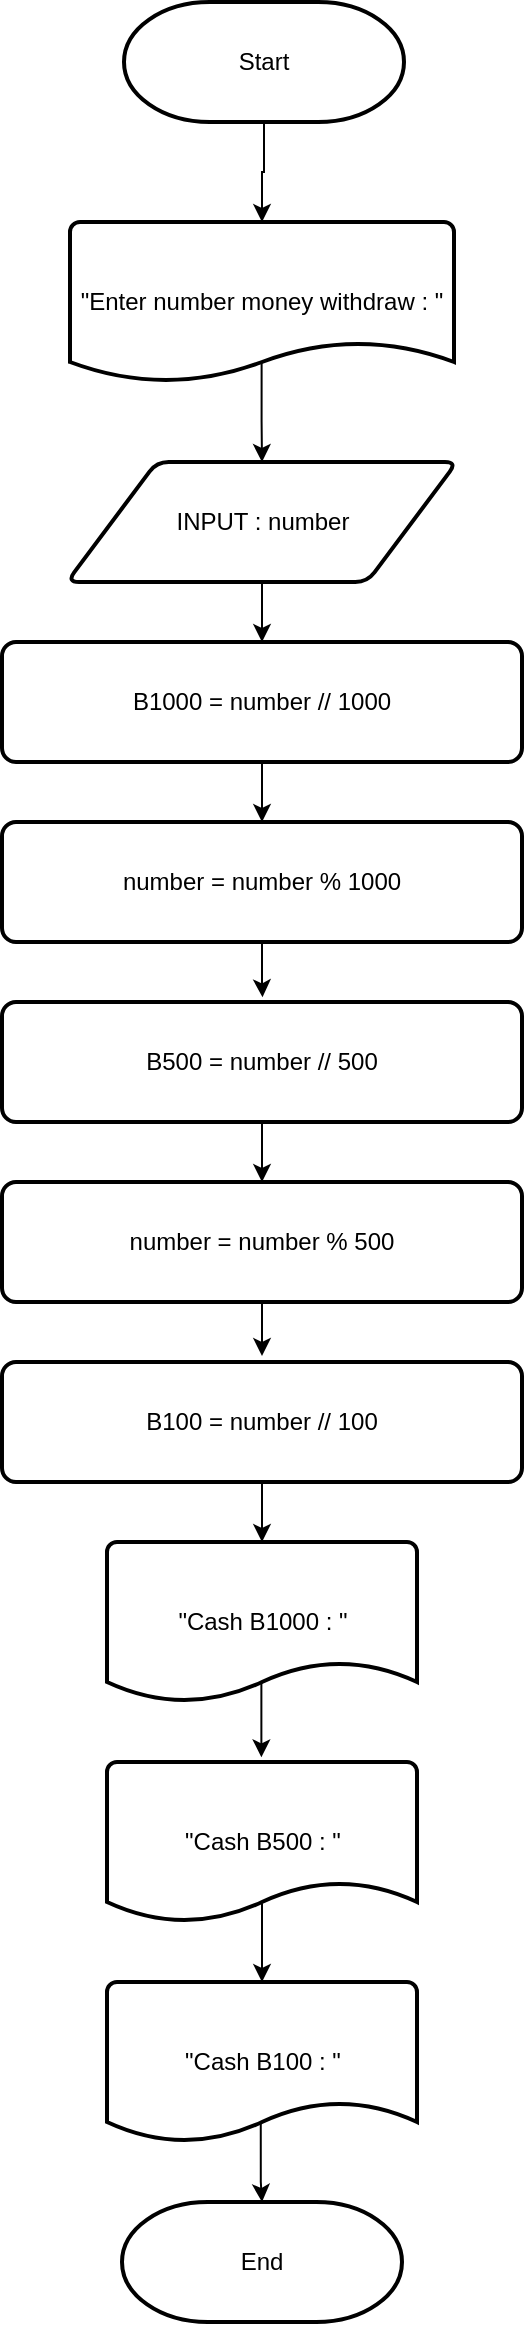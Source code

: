 <mxfile version="28.0.3">
  <diagram name="หน้า-1" id="HLbuw1RBrqAs6YHIYQfq">
    <mxGraphModel dx="664" dy="670" grid="1" gridSize="10" guides="1" tooltips="1" connect="1" arrows="1" fold="1" page="1" pageScale="1" pageWidth="850" pageHeight="1100" math="0" shadow="0">
      <root>
        <mxCell id="0" />
        <mxCell id="1" parent="0" />
        <mxCell id="eXx4Q-RtnBKRzLkyKdS7-2" value="Start" style="strokeWidth=2;html=1;shape=mxgraph.flowchart.terminator;whiteSpace=wrap;" parent="1" vertex="1">
          <mxGeometry x="355" y="30" width="140" height="60" as="geometry" />
        </mxCell>
        <mxCell id="eXx4Q-RtnBKRzLkyKdS7-12" style="edgeStyle=orthogonalEdgeStyle;rounded=0;orthogonalLoop=1;jettySize=auto;html=1;entryX=0.5;entryY=0;entryDx=0;entryDy=0;exitX=0.499;exitY=0.877;exitDx=0;exitDy=0;exitPerimeter=0;" parent="1" source="eXx4Q-RtnBKRzLkyKdS7-3" target="eXx4Q-RtnBKRzLkyKdS7-5" edge="1">
          <mxGeometry relative="1" as="geometry" />
        </mxCell>
        <mxCell id="eXx4Q-RtnBKRzLkyKdS7-3" value="&quot;Enter number money withdraw : &quot;" style="strokeWidth=2;html=1;shape=mxgraph.flowchart.document2;whiteSpace=wrap;size=0.25;" parent="1" vertex="1">
          <mxGeometry x="328" y="140" width="192" height="80" as="geometry" />
        </mxCell>
        <mxCell id="eXx4Q-RtnBKRzLkyKdS7-4" style="edgeStyle=orthogonalEdgeStyle;rounded=0;orthogonalLoop=1;jettySize=auto;html=1;exitX=0.5;exitY=1;exitDx=0;exitDy=0;exitPerimeter=0;entryX=0.5;entryY=0;entryDx=0;entryDy=0;entryPerimeter=0;" parent="1" source="eXx4Q-RtnBKRzLkyKdS7-2" target="eXx4Q-RtnBKRzLkyKdS7-3" edge="1">
          <mxGeometry relative="1" as="geometry" />
        </mxCell>
        <mxCell id="th5tDfdxi0VgpKTExj7p-1" style="edgeStyle=orthogonalEdgeStyle;rounded=0;orthogonalLoop=1;jettySize=auto;html=1;entryX=0.5;entryY=0;entryDx=0;entryDy=0;" parent="1" source="eXx4Q-RtnBKRzLkyKdS7-5" target="eXx4Q-RtnBKRzLkyKdS7-13" edge="1">
          <mxGeometry relative="1" as="geometry" />
        </mxCell>
        <mxCell id="eXx4Q-RtnBKRzLkyKdS7-5" value="INPUT : number" style="shape=parallelogram;html=1;strokeWidth=2;perimeter=parallelogramPerimeter;whiteSpace=wrap;rounded=1;arcSize=12;size=0.23;" parent="1" vertex="1">
          <mxGeometry x="326.5" y="260" width="195" height="60" as="geometry" />
        </mxCell>
        <mxCell id="th5tDfdxi0VgpKTExj7p-11" style="edgeStyle=orthogonalEdgeStyle;rounded=0;orthogonalLoop=1;jettySize=auto;html=1;entryX=0.5;entryY=0;entryDx=0;entryDy=0;" parent="1" source="eXx4Q-RtnBKRzLkyKdS7-13" target="th5tDfdxi0VgpKTExj7p-2" edge="1">
          <mxGeometry relative="1" as="geometry" />
        </mxCell>
        <mxCell id="eXx4Q-RtnBKRzLkyKdS7-13" value="B1000 = number // 1000" style="rounded=1;whiteSpace=wrap;html=1;absoluteArcSize=1;arcSize=14;strokeWidth=2;" parent="1" vertex="1">
          <mxGeometry x="294" y="350" width="260" height="60" as="geometry" />
        </mxCell>
        <mxCell id="eXx4Q-RtnBKRzLkyKdS7-18" value="&quot;Cash B1000 : &quot;" style="strokeWidth=2;html=1;shape=mxgraph.flowchart.document2;whiteSpace=wrap;size=0.25;" parent="1" vertex="1">
          <mxGeometry x="346.5" y="800" width="155" height="80" as="geometry" />
        </mxCell>
        <mxCell id="eXx4Q-RtnBKRzLkyKdS7-25" value="End" style="strokeWidth=2;html=1;shape=mxgraph.flowchart.terminator;whiteSpace=wrap;" parent="1" vertex="1">
          <mxGeometry x="354" y="1130" width="140" height="60" as="geometry" />
        </mxCell>
        <mxCell id="th5tDfdxi0VgpKTExj7p-2" value="number = number % 1000" style="rounded=1;whiteSpace=wrap;html=1;absoluteArcSize=1;arcSize=14;strokeWidth=2;" parent="1" vertex="1">
          <mxGeometry x="294" y="440" width="260" height="60" as="geometry" />
        </mxCell>
        <mxCell id="th5tDfdxi0VgpKTExj7p-13" style="edgeStyle=orthogonalEdgeStyle;rounded=0;orthogonalLoop=1;jettySize=auto;html=1;entryX=0.5;entryY=0;entryDx=0;entryDy=0;" parent="1" source="th5tDfdxi0VgpKTExj7p-3" target="th5tDfdxi0VgpKTExj7p-4" edge="1">
          <mxGeometry relative="1" as="geometry" />
        </mxCell>
        <mxCell id="th5tDfdxi0VgpKTExj7p-3" value="B500 = number // 500" style="rounded=1;whiteSpace=wrap;html=1;absoluteArcSize=1;arcSize=14;strokeWidth=2;" parent="1" vertex="1">
          <mxGeometry x="294" y="530" width="260" height="60" as="geometry" />
        </mxCell>
        <mxCell id="th5tDfdxi0VgpKTExj7p-4" value="number = number % 500" style="rounded=1;whiteSpace=wrap;html=1;absoluteArcSize=1;arcSize=14;strokeWidth=2;" parent="1" vertex="1">
          <mxGeometry x="294" y="620" width="260" height="60" as="geometry" />
        </mxCell>
        <mxCell id="th5tDfdxi0VgpKTExj7p-6" value="B100 = number // 100" style="rounded=1;whiteSpace=wrap;html=1;absoluteArcSize=1;arcSize=14;strokeWidth=2;" parent="1" vertex="1">
          <mxGeometry x="294" y="710" width="260" height="60" as="geometry" />
        </mxCell>
        <mxCell id="th5tDfdxi0VgpKTExj7p-8" value="&quot;Cash B500 : &quot;" style="strokeWidth=2;html=1;shape=mxgraph.flowchart.document2;whiteSpace=wrap;size=0.25;" parent="1" vertex="1">
          <mxGeometry x="346.5" y="910" width="155" height="80" as="geometry" />
        </mxCell>
        <mxCell id="th5tDfdxi0VgpKTExj7p-9" value="&quot;Cash B100 : &quot;" style="strokeWidth=2;html=1;shape=mxgraph.flowchart.document2;whiteSpace=wrap;size=0.25;" parent="1" vertex="1">
          <mxGeometry x="346.5" y="1020" width="155" height="80" as="geometry" />
        </mxCell>
        <mxCell id="th5tDfdxi0VgpKTExj7p-12" style="edgeStyle=orthogonalEdgeStyle;rounded=0;orthogonalLoop=1;jettySize=auto;html=1;entryX=0.501;entryY=-0.039;entryDx=0;entryDy=0;entryPerimeter=0;" parent="1" source="th5tDfdxi0VgpKTExj7p-2" target="th5tDfdxi0VgpKTExj7p-3" edge="1">
          <mxGeometry relative="1" as="geometry" />
        </mxCell>
        <mxCell id="th5tDfdxi0VgpKTExj7p-14" style="edgeStyle=orthogonalEdgeStyle;rounded=0;orthogonalLoop=1;jettySize=auto;html=1;entryX=0.5;entryY=-0.05;entryDx=0;entryDy=0;entryPerimeter=0;" parent="1" source="th5tDfdxi0VgpKTExj7p-4" target="th5tDfdxi0VgpKTExj7p-6" edge="1">
          <mxGeometry relative="1" as="geometry" />
        </mxCell>
        <mxCell id="th5tDfdxi0VgpKTExj7p-15" style="edgeStyle=orthogonalEdgeStyle;rounded=0;orthogonalLoop=1;jettySize=auto;html=1;entryX=0.5;entryY=0;entryDx=0;entryDy=0;entryPerimeter=0;" parent="1" source="th5tDfdxi0VgpKTExj7p-6" target="eXx4Q-RtnBKRzLkyKdS7-18" edge="1">
          <mxGeometry relative="1" as="geometry" />
        </mxCell>
        <mxCell id="th5tDfdxi0VgpKTExj7p-16" style="edgeStyle=orthogonalEdgeStyle;rounded=0;orthogonalLoop=1;jettySize=auto;html=1;entryX=0.498;entryY=-0.029;entryDx=0;entryDy=0;entryPerimeter=0;exitX=0.498;exitY=0.875;exitDx=0;exitDy=0;exitPerimeter=0;" parent="1" source="eXx4Q-RtnBKRzLkyKdS7-18" target="th5tDfdxi0VgpKTExj7p-8" edge="1">
          <mxGeometry relative="1" as="geometry" />
        </mxCell>
        <mxCell id="th5tDfdxi0VgpKTExj7p-17" style="edgeStyle=orthogonalEdgeStyle;rounded=0;orthogonalLoop=1;jettySize=auto;html=1;entryX=0.5;entryY=0;entryDx=0;entryDy=0;entryPerimeter=0;exitX=0.5;exitY=0.883;exitDx=0;exitDy=0;exitPerimeter=0;" parent="1" source="th5tDfdxi0VgpKTExj7p-8" target="th5tDfdxi0VgpKTExj7p-9" edge="1">
          <mxGeometry relative="1" as="geometry" />
        </mxCell>
        <mxCell id="th5tDfdxi0VgpKTExj7p-18" style="edgeStyle=orthogonalEdgeStyle;rounded=0;orthogonalLoop=1;jettySize=auto;html=1;entryX=0.5;entryY=0;entryDx=0;entryDy=0;entryPerimeter=0;exitX=0.496;exitY=0.875;exitDx=0;exitDy=0;exitPerimeter=0;" parent="1" source="th5tDfdxi0VgpKTExj7p-9" target="eXx4Q-RtnBKRzLkyKdS7-25" edge="1">
          <mxGeometry relative="1" as="geometry" />
        </mxCell>
      </root>
    </mxGraphModel>
  </diagram>
</mxfile>
